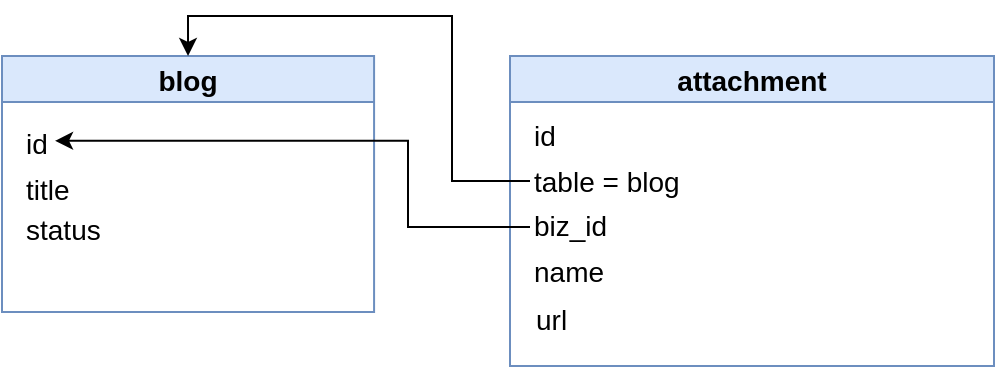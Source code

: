 <mxfile version="17.1.3" type="github">
  <diagram name="Page-1" id="e7e014a7-5840-1c2e-5031-d8a46d1fe8dd">
    <mxGraphModel dx="1234" dy="684" grid="0" gridSize="10" guides="1" tooltips="1" connect="1" arrows="1" fold="1" page="1" pageScale="1" pageWidth="1169" pageHeight="826" background="none" math="0" shadow="0">
      <root>
        <mxCell id="0" />
        <mxCell id="1" parent="0" />
        <mxCell id="k-PogV9iw9nHgQf0J8GU-70" value="blog" style="swimlane;fontSize=14;strokeColor=#6c8ebf;fillColor=#dae8fc;" parent="1" vertex="1">
          <mxGeometry x="85" y="163" width="186.04" height="128" as="geometry" />
        </mxCell>
        <mxCell id="k-PogV9iw9nHgQf0J8GU-71" value="id" style="text;html=1;align=left;verticalAlign=middle;resizable=0;points=[];autosize=1;strokeColor=none;fillColor=none;fontSize=14;flipH=0;spacingRight=-5;" parent="k-PogV9iw9nHgQf0J8GU-70" vertex="1">
          <mxGeometry x="10" y="33" width="16" height="21" as="geometry" />
        </mxCell>
        <mxCell id="k-PogV9iw9nHgQf0J8GU-74" value="title" style="text;html=1;align=left;verticalAlign=middle;resizable=0;points=[];autosize=1;strokeColor=none;fillColor=none;fontSize=14;flipH=0;" parent="k-PogV9iw9nHgQf0J8GU-70" vertex="1">
          <mxGeometry x="10" y="56" width="32" height="21" as="geometry" />
        </mxCell>
        <mxCell id="k-PogV9iw9nHgQf0J8GU-93" value="status" style="text;html=1;align=left;verticalAlign=middle;resizable=0;points=[];autosize=1;strokeColor=none;fillColor=none;fontSize=14;flipH=0;spacingRight=-5;" parent="k-PogV9iw9nHgQf0J8GU-70" vertex="1">
          <mxGeometry x="10" y="76" width="43" height="21" as="geometry" />
        </mxCell>
        <mxCell id="k-PogV9iw9nHgQf0J8GU-107" value="attachment" style="swimlane;fontSize=14;strokeColor=#6c8ebf;fillColor=#dae8fc;" parent="1" vertex="1">
          <mxGeometry x="339" y="163" width="242" height="155" as="geometry" />
        </mxCell>
        <mxCell id="k-PogV9iw9nHgQf0J8GU-108" value="id" style="text;html=1;align=left;verticalAlign=middle;resizable=0;points=[];autosize=1;strokeColor=none;fillColor=none;fontSize=14;flipH=0;" parent="k-PogV9iw9nHgQf0J8GU-107" vertex="1">
          <mxGeometry x="10" y="30" width="30" height="20" as="geometry" />
        </mxCell>
        <mxCell id="k-PogV9iw9nHgQf0J8GU-109" value="table = blog" style="text;html=1;align=left;verticalAlign=middle;resizable=0;points=[];autosize=1;strokeColor=none;fillColor=none;fontSize=14;flipH=0;spacingRight=-5;" parent="k-PogV9iw9nHgQf0J8GU-107" vertex="1">
          <mxGeometry x="10" y="52" width="78" height="21" as="geometry" />
        </mxCell>
        <mxCell id="k-PogV9iw9nHgQf0J8GU-111" value="biz_id" style="text;html=1;align=left;verticalAlign=middle;resizable=0;points=[];autosize=1;strokeColor=none;fillColor=none;fontSize=14;flipH=0;spacingRight=-5;" parent="k-PogV9iw9nHgQf0J8GU-107" vertex="1">
          <mxGeometry x="10" y="74" width="42" height="21" as="geometry" />
        </mxCell>
        <mxCell id="k-PogV9iw9nHgQf0J8GU-110" value="name" style="text;html=1;align=left;verticalAlign=middle;resizable=0;points=[];autosize=1;strokeColor=none;fillColor=none;fontSize=14;flipH=0;spacingRight=-5;" parent="k-PogV9iw9nHgQf0J8GU-107" vertex="1">
          <mxGeometry x="10" y="97" width="40" height="21" as="geometry" />
        </mxCell>
        <mxCell id="4svblFhVDyxfPA9xFEh6-13" style="edgeStyle=orthogonalEdgeStyle;rounded=0;orthogonalLoop=1;jettySize=auto;html=1;entryX=0.5;entryY=0;entryDx=0;entryDy=0;" parent="1" source="k-PogV9iw9nHgQf0J8GU-109" target="k-PogV9iw9nHgQf0J8GU-70" edge="1">
          <mxGeometry relative="1" as="geometry" />
        </mxCell>
        <mxCell id="4svblFhVDyxfPA9xFEh6-14" style="edgeStyle=orthogonalEdgeStyle;rounded=0;orthogonalLoop=1;jettySize=auto;html=1;entryX=1.033;entryY=0.4;entryDx=0;entryDy=0;entryPerimeter=0;" parent="1" edge="1">
          <mxGeometry relative="1" as="geometry">
            <mxPoint x="349" y="248.5" as="sourcePoint" />
            <mxPoint x="111.528" y="205.4" as="targetPoint" />
            <Array as="points">
              <mxPoint x="288" y="249" />
              <mxPoint x="288" y="205" />
            </Array>
          </mxGeometry>
        </mxCell>
        <mxCell id="K6nl6_qBiRxU3fenEGxF-1" value="url" style="text;html=1;align=left;verticalAlign=middle;resizable=0;points=[];autosize=1;strokeColor=none;fillColor=none;fontSize=14;flipH=0;spacingRight=-5;" vertex="1" parent="1">
          <mxGeometry x="350" y="284" width="21" height="21" as="geometry" />
        </mxCell>
      </root>
    </mxGraphModel>
  </diagram>
</mxfile>
